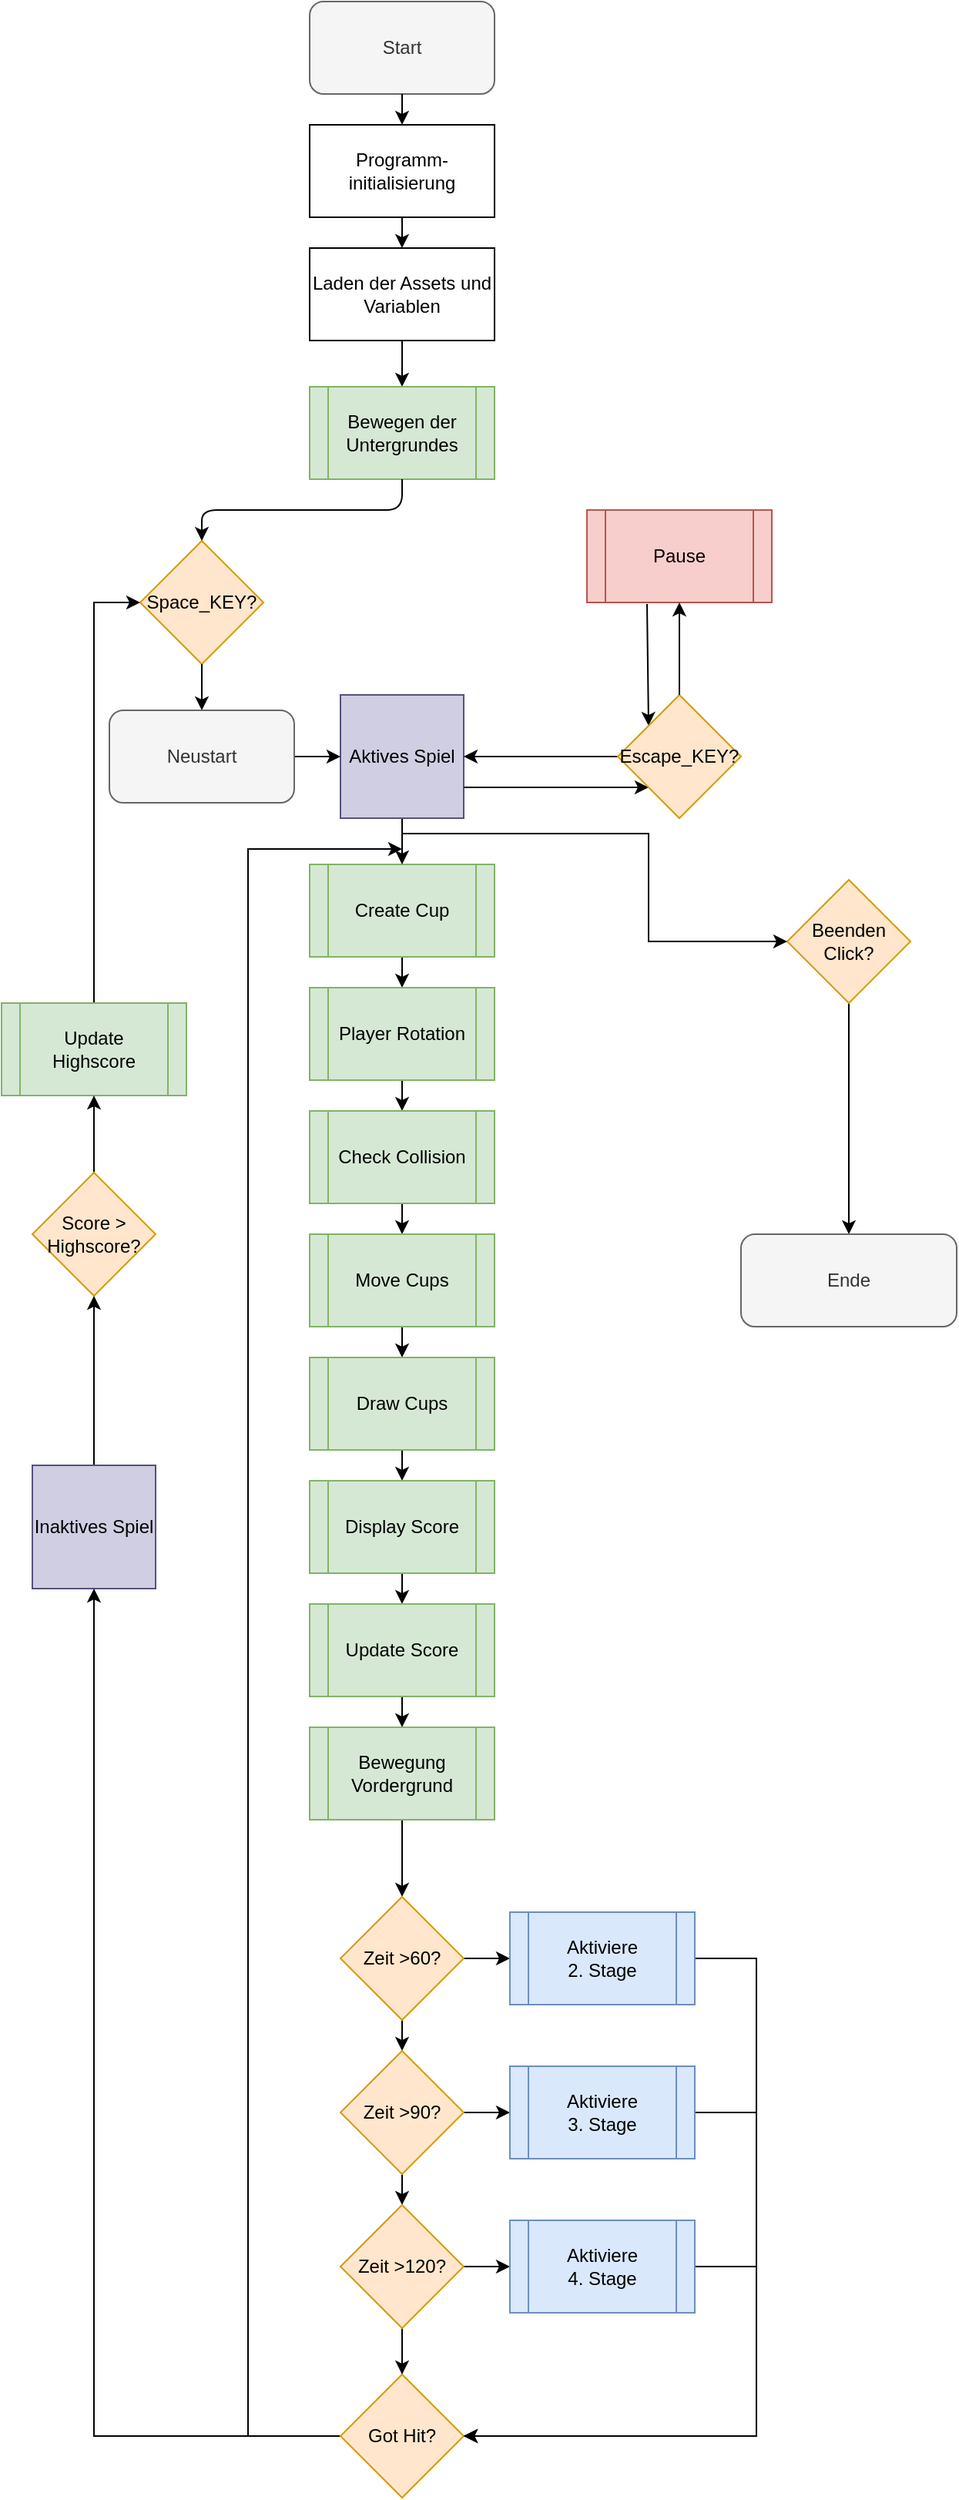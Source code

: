<mxfile version="14.4.3" type="device"><diagram id="NH8FLtKmJYhowssZ7raq" name="Seite-1"><mxGraphModel dx="1086" dy="926" grid="1" gridSize="10" guides="1" tooltips="1" connect="1" arrows="1" fold="1" page="1" pageScale="1" pageWidth="827" pageHeight="1169" background="none" math="0" shadow="0"><root><mxCell id="0"/><mxCell id="1" parent="0"/><mxCell id="Q6fat15UTDqyh_brySyI-2" value="Start" style="rounded=1;whiteSpace=wrap;html=1;fillColor=#f5f5f5;strokeColor=#666666;fontColor=#333333;" parent="1" vertex="1"><mxGeometry x="280" y="10" width="120" height="60" as="geometry"/></mxCell><mxCell id="Q6fat15UTDqyh_brySyI-3" value="Programm-initialisierung" style="rounded=0;whiteSpace=wrap;html=1;" parent="1" vertex="1"><mxGeometry x="280" y="90" width="120" height="60" as="geometry"/></mxCell><mxCell id="Q6fat15UTDqyh_brySyI-4" value="Laden der Assets und Variablen" style="rounded=0;whiteSpace=wrap;html=1;" parent="1" vertex="1"><mxGeometry x="280" y="170" width="120" height="60" as="geometry"/></mxCell><mxCell id="Q6fat15UTDqyh_brySyI-6" value="Pause" style="shape=process;whiteSpace=wrap;html=1;backgroundOutline=1;fillColor=#f8cecc;strokeColor=#b85450;" parent="1" vertex="1"><mxGeometry x="460" y="340" width="120" height="60" as="geometry"/></mxCell><mxCell id="Kir7E6ANrU_Cxx0I29sZ-9" style="edgeStyle=orthogonalEdgeStyle;rounded=0;orthogonalLoop=1;jettySize=auto;html=1;exitX=0.5;exitY=1;exitDx=0;exitDy=0;entryX=0.5;entryY=0;entryDx=0;entryDy=0;" parent="1" source="Q6fat15UTDqyh_brySyI-7" target="Q6fat15UTDqyh_brySyI-28" edge="1"><mxGeometry relative="1" as="geometry"/></mxCell><mxCell id="Q6fat15UTDqyh_brySyI-7" value="Create Cup" style="shape=process;whiteSpace=wrap;html=1;backgroundOutline=1;fillColor=#d5e8d4;strokeColor=#82b366;" parent="1" vertex="1"><mxGeometry x="280" y="570" width="120" height="60" as="geometry"/></mxCell><mxCell id="Kir7E6ANrU_Cxx0I29sZ-8" style="edgeStyle=orthogonalEdgeStyle;rounded=0;orthogonalLoop=1;jettySize=auto;html=1;exitX=0.5;exitY=1;exitDx=0;exitDy=0;entryX=0.5;entryY=0;entryDx=0;entryDy=0;" parent="1" source="Q6fat15UTDqyh_brySyI-8" target="Q6fat15UTDqyh_brySyI-7" edge="1"><mxGeometry relative="1" as="geometry"/></mxCell><mxCell id="Q6fat15UTDqyh_brySyI-8" value="Aktives Spiel" style="whiteSpace=wrap;html=1;aspect=fixed;fillColor=#d0cee2;strokeColor=#56517e;" parent="1" vertex="1"><mxGeometry x="300" y="460" width="80" height="80" as="geometry"/></mxCell><mxCell id="Q6fat15UTDqyh_brySyI-10" value="" style="endArrow=classic;html=1;exitX=1;exitY=0.5;exitDx=0;exitDy=0;entryX=0;entryY=0.5;entryDx=0;entryDy=0;" parent="1" source="9zZTYxnOjqq1BHAR7Tk0-19" target="Q6fat15UTDqyh_brySyI-8" edge="1"><mxGeometry width="50" height="50" relative="1" as="geometry"><mxPoint x="270" y="500" as="sourcePoint"/><mxPoint x="300" y="500" as="targetPoint"/></mxGeometry></mxCell><mxCell id="Q6fat15UTDqyh_brySyI-11" value="" style="endArrow=classic;html=1;exitX=1;exitY=0.5;exitDx=0;exitDy=0;entryX=0.5;entryY=0;entryDx=0;entryDy=0;" parent="1" target="Q6fat15UTDqyh_brySyI-3" edge="1"><mxGeometry width="50" height="50" relative="1" as="geometry"><mxPoint x="340" y="70" as="sourcePoint"/><mxPoint x="420" y="100" as="targetPoint"/></mxGeometry></mxCell><mxCell id="Q6fat15UTDqyh_brySyI-12" value="" style="endArrow=classic;html=1;exitX=0.5;exitY=1;exitDx=0;exitDy=0;entryX=0.5;entryY=0;entryDx=0;entryDy=0;" parent="1" source="Q6fat15UTDqyh_brySyI-3" target="Q6fat15UTDqyh_brySyI-4" edge="1"><mxGeometry width="50" height="50" relative="1" as="geometry"><mxPoint x="350" y="80" as="sourcePoint"/><mxPoint x="350" y="100" as="targetPoint"/></mxGeometry></mxCell><mxCell id="Q6fat15UTDqyh_brySyI-13" value="" style="endArrow=classic;html=1;exitX=0.5;exitY=1;exitDx=0;exitDy=0;entryX=0.5;entryY=0;entryDx=0;entryDy=0;" parent="1" source="Q6fat15UTDqyh_brySyI-4" target="Q6fat15UTDqyh_brySyI-33" edge="1"><mxGeometry width="50" height="50" relative="1" as="geometry"><mxPoint x="350" y="160" as="sourcePoint"/><mxPoint x="340" y="260" as="targetPoint"/></mxGeometry></mxCell><mxCell id="Q6fat15UTDqyh_brySyI-14" value="" style="endArrow=classic;html=1;exitX=0.325;exitY=1.017;exitDx=0;exitDy=0;entryX=0;entryY=0;entryDx=0;entryDy=0;exitPerimeter=0;" parent="1" source="Q6fat15UTDqyh_brySyI-6" target="Q6fat15UTDqyh_brySyI-21" edge="1"><mxGeometry width="50" height="50" relative="1" as="geometry"><mxPoint x="300" y="260" as="sourcePoint"/><mxPoint x="380" y="290" as="targetPoint"/></mxGeometry></mxCell><mxCell id="Q6fat15UTDqyh_brySyI-16" value="Space_KEY?" style="rhombus;whiteSpace=wrap;html=1;fillColor=#ffe6cc;strokeColor=#d79b00;" parent="1" vertex="1"><mxGeometry x="170" y="360" width="80" height="80" as="geometry"/></mxCell><mxCell id="Q6fat15UTDqyh_brySyI-19" value="" style="endArrow=classic;html=1;exitX=0.5;exitY=1;exitDx=0;exitDy=0;entryX=0.5;entryY=0;entryDx=0;entryDy=0;" parent="1" source="Q6fat15UTDqyh_brySyI-16" target="9zZTYxnOjqq1BHAR7Tk0-19" edge="1"><mxGeometry width="50" height="50" relative="1" as="geometry"><mxPoint x="350" y="240" as="sourcePoint"/><mxPoint x="210" y="470" as="targetPoint"/></mxGeometry></mxCell><mxCell id="Q6fat15UTDqyh_brySyI-20" value="" style="endArrow=classic;html=1;exitX=1;exitY=0.75;exitDx=0;exitDy=0;entryX=0;entryY=1;entryDx=0;entryDy=0;" parent="1" source="Q6fat15UTDqyh_brySyI-8" target="Q6fat15UTDqyh_brySyI-21" edge="1"><mxGeometry width="50" height="50" relative="1" as="geometry"><mxPoint x="440" y="400" as="sourcePoint"/><mxPoint x="480" y="400" as="targetPoint"/></mxGeometry></mxCell><mxCell id="Q6fat15UTDqyh_brySyI-27" value="" style="edgeStyle=orthogonalEdgeStyle;rounded=0;orthogonalLoop=1;jettySize=auto;html=1;entryX=1;entryY=0.5;entryDx=0;entryDy=0;" parent="1" source="Q6fat15UTDqyh_brySyI-21" target="Q6fat15UTDqyh_brySyI-8" edge="1"><mxGeometry relative="1" as="geometry"><mxPoint x="400" y="400" as="targetPoint"/></mxGeometry></mxCell><mxCell id="Q6fat15UTDqyh_brySyI-21" value="Escape_KEY?" style="rhombus;whiteSpace=wrap;html=1;fillColor=#ffe6cc;strokeColor=#d79b00;" parent="1" vertex="1"><mxGeometry x="480" y="460" width="80" height="80" as="geometry"/></mxCell><mxCell id="Q6fat15UTDqyh_brySyI-24" value="" style="endArrow=classic;html=1;exitX=0.5;exitY=0;exitDx=0;exitDy=0;entryX=0.5;entryY=1;entryDx=0;entryDy=0;" parent="1" source="Q6fat15UTDqyh_brySyI-21" target="Q6fat15UTDqyh_brySyI-6" edge="1"><mxGeometry width="50" height="50" relative="1" as="geometry"><mxPoint x="390" y="430" as="sourcePoint"/><mxPoint x="520" y="290" as="targetPoint"/></mxGeometry></mxCell><mxCell id="Kir7E6ANrU_Cxx0I29sZ-10" style="edgeStyle=orthogonalEdgeStyle;rounded=0;orthogonalLoop=1;jettySize=auto;html=1;exitX=0.5;exitY=1;exitDx=0;exitDy=0;entryX=0.5;entryY=0;entryDx=0;entryDy=0;" parent="1" source="Q6fat15UTDqyh_brySyI-28" target="Q6fat15UTDqyh_brySyI-29" edge="1"><mxGeometry relative="1" as="geometry"/></mxCell><mxCell id="Q6fat15UTDqyh_brySyI-28" value="Player Rotation" style="shape=process;whiteSpace=wrap;html=1;backgroundOutline=1;fillColor=#d5e8d4;strokeColor=#82b366;" parent="1" vertex="1"><mxGeometry x="280" y="650" width="120" height="60" as="geometry"/></mxCell><mxCell id="Kir7E6ANrU_Cxx0I29sZ-11" style="edgeStyle=orthogonalEdgeStyle;rounded=0;orthogonalLoop=1;jettySize=auto;html=1;exitX=0.5;exitY=1;exitDx=0;exitDy=0;entryX=0.5;entryY=0;entryDx=0;entryDy=0;" parent="1" source="Q6fat15UTDqyh_brySyI-29" target="Q6fat15UTDqyh_brySyI-30" edge="1"><mxGeometry relative="1" as="geometry"/></mxCell><mxCell id="Q6fat15UTDqyh_brySyI-29" value="Check Collision" style="shape=process;whiteSpace=wrap;html=1;backgroundOutline=1;fillColor=#d5e8d4;strokeColor=#82b366;" parent="1" vertex="1"><mxGeometry x="280" y="730" width="120" height="60" as="geometry"/></mxCell><mxCell id="Kir7E6ANrU_Cxx0I29sZ-12" style="edgeStyle=orthogonalEdgeStyle;rounded=0;orthogonalLoop=1;jettySize=auto;html=1;exitX=0.5;exitY=1;exitDx=0;exitDy=0;entryX=0.5;entryY=0;entryDx=0;entryDy=0;" parent="1" source="Q6fat15UTDqyh_brySyI-30" target="Q6fat15UTDqyh_brySyI-31" edge="1"><mxGeometry relative="1" as="geometry"/></mxCell><mxCell id="Q6fat15UTDqyh_brySyI-30" value="Move Cups" style="shape=process;whiteSpace=wrap;html=1;backgroundOutline=1;fillColor=#d5e8d4;strokeColor=#82b366;" parent="1" vertex="1"><mxGeometry x="280" y="810" width="120" height="60" as="geometry"/></mxCell><mxCell id="Kir7E6ANrU_Cxx0I29sZ-13" style="edgeStyle=orthogonalEdgeStyle;rounded=0;orthogonalLoop=1;jettySize=auto;html=1;exitX=0.5;exitY=1;exitDx=0;exitDy=0;entryX=0.5;entryY=0;entryDx=0;entryDy=0;" parent="1" source="Q6fat15UTDqyh_brySyI-31" target="Q6fat15UTDqyh_brySyI-32" edge="1"><mxGeometry relative="1" as="geometry"/></mxCell><mxCell id="Q6fat15UTDqyh_brySyI-31" value="Draw Cups" style="shape=process;whiteSpace=wrap;html=1;backgroundOutline=1;fillColor=#d5e8d4;strokeColor=#82b366;" parent="1" vertex="1"><mxGeometry x="280" y="890" width="120" height="60" as="geometry"/></mxCell><mxCell id="Kir7E6ANrU_Cxx0I29sZ-14" style="edgeStyle=orthogonalEdgeStyle;rounded=0;orthogonalLoop=1;jettySize=auto;html=1;exitX=0.5;exitY=1;exitDx=0;exitDy=0;entryX=0.5;entryY=0;entryDx=0;entryDy=0;" parent="1" source="Q6fat15UTDqyh_brySyI-32" target="Kir7E6ANrU_Cxx0I29sZ-5" edge="1"><mxGeometry relative="1" as="geometry"/></mxCell><mxCell id="Q6fat15UTDqyh_brySyI-32" value="Display Score" style="shape=process;whiteSpace=wrap;html=1;backgroundOutline=1;fillColor=#d5e8d4;strokeColor=#82b366;" parent="1" vertex="1"><mxGeometry x="280" y="970" width="120" height="60" as="geometry"/></mxCell><mxCell id="Q6fat15UTDqyh_brySyI-33" value="Bewegen der Untergrundes" style="shape=process;whiteSpace=wrap;html=1;backgroundOutline=1;fillColor=#d5e8d4;strokeColor=#82b366;" parent="1" vertex="1"><mxGeometry x="280" y="260" width="120" height="60" as="geometry"/></mxCell><mxCell id="Q6fat15UTDqyh_brySyI-35" value="" style="endArrow=classic;html=1;entryX=0.5;entryY=0;entryDx=0;entryDy=0;exitX=0.5;exitY=1;exitDx=0;exitDy=0;" parent="1" source="Q6fat15UTDqyh_brySyI-33" target="Q6fat15UTDqyh_brySyI-16" edge="1"><mxGeometry width="50" height="50" relative="1" as="geometry"><mxPoint x="340" y="320" as="sourcePoint"/><mxPoint x="350" y="270" as="targetPoint"/><Array as="points"><mxPoint x="340" y="340"/><mxPoint x="210" y="340"/></Array></mxGeometry></mxCell><mxCell id="Kir7E6ANrU_Cxx0I29sZ-22" style="edgeStyle=orthogonalEdgeStyle;rounded=0;orthogonalLoop=1;jettySize=auto;html=1;exitX=0.5;exitY=0;exitDx=0;exitDy=0;entryX=0;entryY=0.5;entryDx=0;entryDy=0;" parent="1" source="Q6fat15UTDqyh_brySyI-36" target="Q6fat15UTDqyh_brySyI-16" edge="1"><mxGeometry relative="1" as="geometry"/></mxCell><mxCell id="Q6fat15UTDqyh_brySyI-36" value="Update Highscore" style="shape=process;whiteSpace=wrap;html=1;backgroundOutline=1;fillColor=#d5e8d4;strokeColor=#82b366;" parent="1" vertex="1"><mxGeometry x="80" y="660" width="120" height="60" as="geometry"/></mxCell><mxCell id="Kir7E6ANrU_Cxx0I29sZ-21" style="edgeStyle=orthogonalEdgeStyle;rounded=0;orthogonalLoop=1;jettySize=auto;html=1;exitX=0.5;exitY=0;exitDx=0;exitDy=0;entryX=0.5;entryY=1;entryDx=0;entryDy=0;" parent="1" source="Q6fat15UTDqyh_brySyI-37" target="Q6fat15UTDqyh_brySyI-36" edge="1"><mxGeometry relative="1" as="geometry"/></mxCell><mxCell id="Q6fat15UTDqyh_brySyI-37" value="Score &amp;gt; Highscore?" style="rhombus;whiteSpace=wrap;html=1;fillColor=#ffe6cc;strokeColor=#d79b00;" parent="1" vertex="1"><mxGeometry x="100" y="770" width="80" height="80" as="geometry"/></mxCell><mxCell id="Kir7E6ANrU_Cxx0I29sZ-18" style="edgeStyle=orthogonalEdgeStyle;rounded=0;orthogonalLoop=1;jettySize=auto;html=1;exitX=0.5;exitY=1;exitDx=0;exitDy=0;entryX=0.5;entryY=0;entryDx=0;entryDy=0;" parent="1" source="Kir7E6ANrU_Cxx0I29sZ-1" target="Kir7E6ANrU_Cxx0I29sZ-2" edge="1"><mxGeometry relative="1" as="geometry"/></mxCell><mxCell id="Kir7E6ANrU_Cxx0I29sZ-1" value="Beenden Click?" style="rhombus;whiteSpace=wrap;html=1;fillColor=#ffe6cc;strokeColor=#d79b00;" parent="1" vertex="1"><mxGeometry x="590" y="580" width="80" height="80" as="geometry"/></mxCell><mxCell id="Kir7E6ANrU_Cxx0I29sZ-2" value="Ende" style="rounded=1;whiteSpace=wrap;html=1;fillColor=#f5f5f5;strokeColor=#666666;fontColor=#333333;" parent="1" vertex="1"><mxGeometry x="560" y="810" width="140" height="60" as="geometry"/></mxCell><mxCell id="Kir7E6ANrU_Cxx0I29sZ-20" style="edgeStyle=orthogonalEdgeStyle;rounded=0;orthogonalLoop=1;jettySize=auto;html=1;exitX=0.5;exitY=0;exitDx=0;exitDy=0;entryX=0.5;entryY=1;entryDx=0;entryDy=0;" parent="1" source="Kir7E6ANrU_Cxx0I29sZ-3" target="Q6fat15UTDqyh_brySyI-37" edge="1"><mxGeometry relative="1" as="geometry"/></mxCell><mxCell id="Kir7E6ANrU_Cxx0I29sZ-3" value="Inaktives Spiel" style="whiteSpace=wrap;html=1;aspect=fixed;fillColor=#d0cee2;strokeColor=#56517e;" parent="1" vertex="1"><mxGeometry x="100" y="960" width="80" height="80" as="geometry"/></mxCell><mxCell id="Kir7E6ANrU_Cxx0I29sZ-19" style="edgeStyle=orthogonalEdgeStyle;rounded=0;orthogonalLoop=1;jettySize=auto;html=1;exitX=0;exitY=0.5;exitDx=0;exitDy=0;entryX=0.5;entryY=1;entryDx=0;entryDy=0;" parent="1" source="Kir7E6ANrU_Cxx0I29sZ-4" target="Kir7E6ANrU_Cxx0I29sZ-3" edge="1"><mxGeometry relative="1" as="geometry"/></mxCell><mxCell id="9zZTYxnOjqq1BHAR7Tk0-3" style="edgeStyle=orthogonalEdgeStyle;rounded=0;orthogonalLoop=1;jettySize=auto;html=1;exitX=0;exitY=0;exitDx=0;exitDy=0;" parent="1" source="Kir7E6ANrU_Cxx0I29sZ-4" edge="1"><mxGeometry relative="1" as="geometry"><mxPoint x="340" y="560" as="targetPoint"/><Array as="points"><mxPoint x="320" y="1590"/><mxPoint x="240" y="1590"/><mxPoint x="240" y="560"/></Array></mxGeometry></mxCell><mxCell id="Kir7E6ANrU_Cxx0I29sZ-4" value="Got Hit?" style="rhombus;whiteSpace=wrap;html=1;fillColor=#ffe6cc;strokeColor=#d79b00;" parent="1" vertex="1"><mxGeometry x="300" y="1550" width="80" height="80" as="geometry"/></mxCell><mxCell id="Kir7E6ANrU_Cxx0I29sZ-15" style="edgeStyle=orthogonalEdgeStyle;rounded=0;orthogonalLoop=1;jettySize=auto;html=1;exitX=0.5;exitY=1;exitDx=0;exitDy=0;entryX=0.5;entryY=0;entryDx=0;entryDy=0;" parent="1" source="Kir7E6ANrU_Cxx0I29sZ-5" target="Kir7E6ANrU_Cxx0I29sZ-6" edge="1"><mxGeometry relative="1" as="geometry"/></mxCell><mxCell id="Kir7E6ANrU_Cxx0I29sZ-5" value="Update Score" style="shape=process;whiteSpace=wrap;html=1;backgroundOutline=1;fillColor=#d5e8d4;strokeColor=#82b366;" parent="1" vertex="1"><mxGeometry x="280" y="1050" width="120" height="60" as="geometry"/></mxCell><mxCell id="Kir7E6ANrU_Cxx0I29sZ-16" style="edgeStyle=orthogonalEdgeStyle;rounded=0;orthogonalLoop=1;jettySize=auto;html=1;exitX=0.5;exitY=1;exitDx=0;exitDy=0;" parent="1" source="Kir7E6ANrU_Cxx0I29sZ-6" edge="1"><mxGeometry relative="1" as="geometry"><mxPoint x="340" y="1240" as="targetPoint"/></mxGeometry></mxCell><mxCell id="Kir7E6ANrU_Cxx0I29sZ-17" style="edgeStyle=orthogonalEdgeStyle;rounded=0;orthogonalLoop=1;jettySize=auto;html=1;entryX=0;entryY=0.5;entryDx=0;entryDy=0;" parent="1" target="Kir7E6ANrU_Cxx0I29sZ-1" edge="1"><mxGeometry relative="1" as="geometry"><mxPoint x="340" y="550" as="sourcePoint"/><Array as="points"><mxPoint x="500" y="550"/><mxPoint x="500" y="620"/></Array></mxGeometry></mxCell><mxCell id="Kir7E6ANrU_Cxx0I29sZ-6" value="Bewegung Vordergrund" style="shape=process;whiteSpace=wrap;html=1;backgroundOutline=1;fillColor=#d5e8d4;strokeColor=#82b366;" parent="1" vertex="1"><mxGeometry x="280" y="1130" width="120" height="60" as="geometry"/></mxCell><mxCell id="9zZTYxnOjqq1BHAR7Tk0-7" style="edgeStyle=orthogonalEdgeStyle;rounded=0;orthogonalLoop=1;jettySize=auto;html=1;exitX=0.5;exitY=1;exitDx=0;exitDy=0;entryX=0.5;entryY=0;entryDx=0;entryDy=0;" parent="1" source="9zZTYxnOjqq1BHAR7Tk0-4" target="9zZTYxnOjqq1BHAR7Tk0-5" edge="1"><mxGeometry relative="1" as="geometry"/></mxCell><mxCell id="9zZTYxnOjqq1BHAR7Tk0-13" style="edgeStyle=orthogonalEdgeStyle;rounded=0;orthogonalLoop=1;jettySize=auto;html=1;exitX=1;exitY=0.5;exitDx=0;exitDy=0;entryX=0;entryY=0.5;entryDx=0;entryDy=0;" parent="1" source="9zZTYxnOjqq1BHAR7Tk0-4" target="9zZTYxnOjqq1BHAR7Tk0-10" edge="1"><mxGeometry relative="1" as="geometry"/></mxCell><mxCell id="9zZTYxnOjqq1BHAR7Tk0-4" value="Zeit &amp;gt;60?" style="rhombus;whiteSpace=wrap;html=1;fillColor=#ffe6cc;strokeColor=#d79b00;" parent="1" vertex="1"><mxGeometry x="300" y="1240" width="80" height="80" as="geometry"/></mxCell><mxCell id="9zZTYxnOjqq1BHAR7Tk0-8" style="edgeStyle=orthogonalEdgeStyle;rounded=0;orthogonalLoop=1;jettySize=auto;html=1;exitX=0.5;exitY=1;exitDx=0;exitDy=0;entryX=0.5;entryY=0;entryDx=0;entryDy=0;" parent="1" source="9zZTYxnOjqq1BHAR7Tk0-5" target="9zZTYxnOjqq1BHAR7Tk0-6" edge="1"><mxGeometry relative="1" as="geometry"/></mxCell><mxCell id="9zZTYxnOjqq1BHAR7Tk0-14" style="edgeStyle=orthogonalEdgeStyle;rounded=0;orthogonalLoop=1;jettySize=auto;html=1;exitX=1;exitY=0.5;exitDx=0;exitDy=0;entryX=0;entryY=0.5;entryDx=0;entryDy=0;" parent="1" source="9zZTYxnOjqq1BHAR7Tk0-5" target="9zZTYxnOjqq1BHAR7Tk0-11" edge="1"><mxGeometry relative="1" as="geometry"/></mxCell><mxCell id="9zZTYxnOjqq1BHAR7Tk0-5" value="Zeit &amp;gt;90?" style="rhombus;whiteSpace=wrap;html=1;fillColor=#ffe6cc;strokeColor=#d79b00;" parent="1" vertex="1"><mxGeometry x="300" y="1340" width="80" height="80" as="geometry"/></mxCell><mxCell id="9zZTYxnOjqq1BHAR7Tk0-9" style="edgeStyle=orthogonalEdgeStyle;rounded=0;orthogonalLoop=1;jettySize=auto;html=1;exitX=0.5;exitY=1;exitDx=0;exitDy=0;entryX=0.5;entryY=0;entryDx=0;entryDy=0;" parent="1" source="9zZTYxnOjqq1BHAR7Tk0-6" target="Kir7E6ANrU_Cxx0I29sZ-4" edge="1"><mxGeometry relative="1" as="geometry"/></mxCell><mxCell id="9zZTYxnOjqq1BHAR7Tk0-15" style="edgeStyle=orthogonalEdgeStyle;rounded=0;orthogonalLoop=1;jettySize=auto;html=1;exitX=1;exitY=0.5;exitDx=0;exitDy=0;entryX=0;entryY=0.5;entryDx=0;entryDy=0;" parent="1" source="9zZTYxnOjqq1BHAR7Tk0-6" target="9zZTYxnOjqq1BHAR7Tk0-12" edge="1"><mxGeometry relative="1" as="geometry"/></mxCell><mxCell id="9zZTYxnOjqq1BHAR7Tk0-6" value="Zeit &amp;gt;120?" style="rhombus;whiteSpace=wrap;html=1;fillColor=#ffe6cc;strokeColor=#d79b00;" parent="1" vertex="1"><mxGeometry x="300" y="1440" width="80" height="80" as="geometry"/></mxCell><mxCell id="9zZTYxnOjqq1BHAR7Tk0-16" style="edgeStyle=orthogonalEdgeStyle;rounded=0;orthogonalLoop=1;jettySize=auto;html=1;exitX=1;exitY=0.5;exitDx=0;exitDy=0;entryX=1;entryY=0.5;entryDx=0;entryDy=0;" parent="1" source="9zZTYxnOjqq1BHAR7Tk0-10" target="Kir7E6ANrU_Cxx0I29sZ-4" edge="1"><mxGeometry relative="1" as="geometry"><mxPoint x="680" y="1640" as="targetPoint"/><Array as="points"><mxPoint x="570" y="1280"/><mxPoint x="570" y="1590"/></Array></mxGeometry></mxCell><mxCell id="9zZTYxnOjqq1BHAR7Tk0-10" value="Aktiviere &lt;br&gt;2. Stage" style="shape=process;whiteSpace=wrap;html=1;backgroundOutline=1;fillColor=#dae8fc;strokeColor=#6c8ebf;" parent="1" vertex="1"><mxGeometry x="410" y="1250" width="120" height="60" as="geometry"/></mxCell><mxCell id="9zZTYxnOjqq1BHAR7Tk0-17" style="edgeStyle=orthogonalEdgeStyle;rounded=0;orthogonalLoop=1;jettySize=auto;html=1;exitX=1;exitY=0.5;exitDx=0;exitDy=0;entryX=1;entryY=0.5;entryDx=0;entryDy=0;" parent="1" source="9zZTYxnOjqq1BHAR7Tk0-11" target="Kir7E6ANrU_Cxx0I29sZ-4" edge="1"><mxGeometry relative="1" as="geometry"><mxPoint x="640" y="1380" as="targetPoint"/><Array as="points"><mxPoint x="570" y="1380"/><mxPoint x="570" y="1590"/></Array></mxGeometry></mxCell><mxCell id="9zZTYxnOjqq1BHAR7Tk0-11" value="Aktiviere &lt;br&gt;3. Stage" style="shape=process;whiteSpace=wrap;html=1;backgroundOutline=1;fillColor=#dae8fc;strokeColor=#6c8ebf;" parent="1" vertex="1"><mxGeometry x="410" y="1350" width="120" height="60" as="geometry"/></mxCell><mxCell id="9zZTYxnOjqq1BHAR7Tk0-18" style="edgeStyle=orthogonalEdgeStyle;rounded=0;orthogonalLoop=1;jettySize=auto;html=1;exitX=1;exitY=0.5;exitDx=0;exitDy=0;" parent="1" source="9zZTYxnOjqq1BHAR7Tk0-12" edge="1"><mxGeometry relative="1" as="geometry"><mxPoint x="380" y="1590" as="targetPoint"/><Array as="points"><mxPoint x="570" y="1480"/><mxPoint x="570" y="1590"/></Array></mxGeometry></mxCell><mxCell id="9zZTYxnOjqq1BHAR7Tk0-12" value="Aktiviere &lt;br&gt;4. Stage" style="shape=process;whiteSpace=wrap;html=1;backgroundOutline=1;fillColor=#dae8fc;strokeColor=#6c8ebf;" parent="1" vertex="1"><mxGeometry x="410" y="1450" width="120" height="60" as="geometry"/></mxCell><mxCell id="9zZTYxnOjqq1BHAR7Tk0-19" value="Neustart" style="rounded=1;whiteSpace=wrap;html=1;fillColor=#f5f5f5;strokeColor=#666666;fontColor=#333333;" parent="1" vertex="1"><mxGeometry x="150" y="470" width="120" height="60" as="geometry"/></mxCell></root></mxGraphModel></diagram></mxfile>